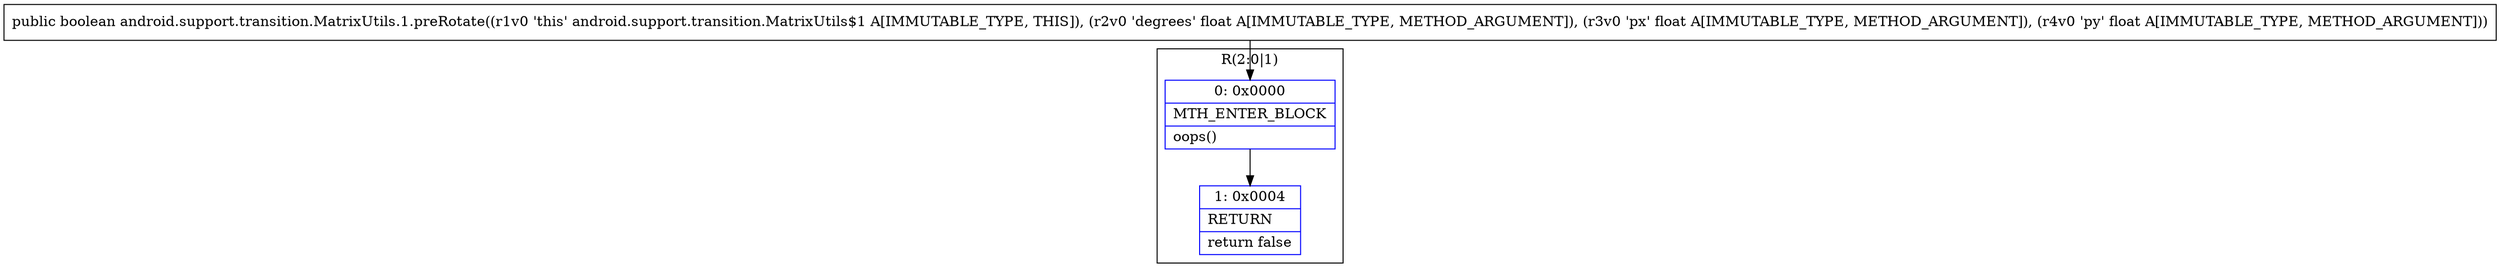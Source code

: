 digraph "CFG forandroid.support.transition.MatrixUtils.1.preRotate(FFF)Z" {
subgraph cluster_Region_1939925256 {
label = "R(2:0|1)";
node [shape=record,color=blue];
Node_0 [shape=record,label="{0\:\ 0x0000|MTH_ENTER_BLOCK\l|oops()\l}"];
Node_1 [shape=record,label="{1\:\ 0x0004|RETURN\l|return false\l}"];
}
MethodNode[shape=record,label="{public boolean android.support.transition.MatrixUtils.1.preRotate((r1v0 'this' android.support.transition.MatrixUtils$1 A[IMMUTABLE_TYPE, THIS]), (r2v0 'degrees' float A[IMMUTABLE_TYPE, METHOD_ARGUMENT]), (r3v0 'px' float A[IMMUTABLE_TYPE, METHOD_ARGUMENT]), (r4v0 'py' float A[IMMUTABLE_TYPE, METHOD_ARGUMENT])) }"];
MethodNode -> Node_0;
Node_0 -> Node_1;
}


